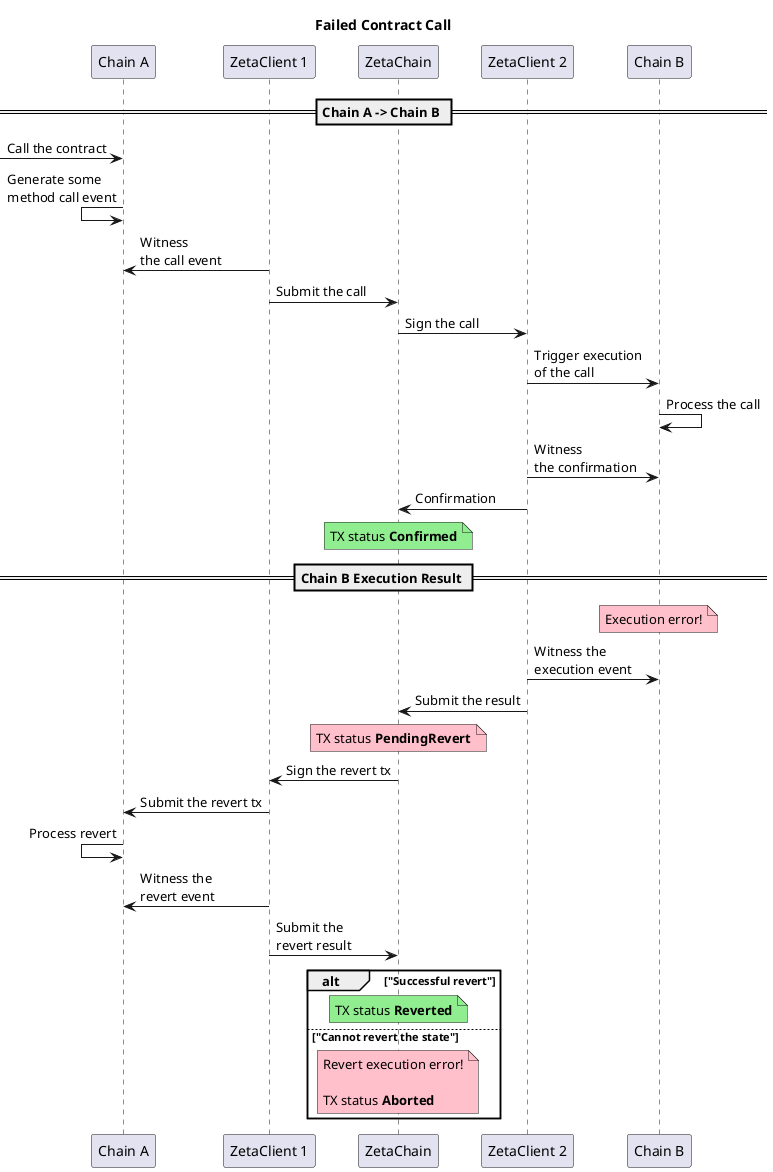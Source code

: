 @startuml "zetachain_failure"

title "Failed Contract Call"

== Chain A -> Chain B ==

participant "Chain A" as chainA
participant "ZetaClient 1" as zetaclient1
participant "ZetaChain" as zeta
participant "ZetaClient 2" as zetaclient2
participant "Chain B" as chainB

-> chainA : Call the contract

chainA <- chainA : Generate some\nmethod call event

chainA <- zetaclient1: Witness\nthe call event

zetaclient1 -> zeta: Submit the call

zeta -> zetaclient2: Sign the call

zetaclient2 -> chainB #red: Trigger execution\nof the call

chainB -> chainB : Process the call

zetaclient2 -> chainB : Witness\nthe confirmation

zetaclient2 -> zeta : Confirmation

note over zeta #lightgreen
    TX status **Confirmed**
end note

== Chain B Execution Result ==

note over chainB #pink
    Execution error!
end note

zetaclient2 -> chainB : Witness the\nexecution event

zetaclient2 -> zeta : Submit the result

note over zeta #pink
    TX status **PendingRevert**
end note

zeta -> zetaclient1 : Sign the revert tx

zetaclient1 -> chainA : Submit the revert tx

chainA <- chainA : Process revert

zetaclient1 -> chainA : Witness the\nrevert event

    zetaclient1 -> zeta : Submit the\nrevert result

alt "Successful revert"
    note over zeta #lightgreen
        TX status **Reverted**
    end note

else "Cannot revert the state"

    note over zeta #pink
        Revert execution error!

        TX status **Aborted**
    end note
end

@enduml